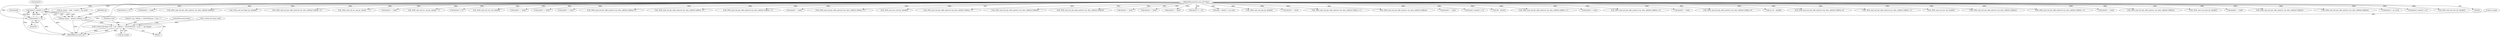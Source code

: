 digraph "0_radare2_bbb4af56003c1afdad67af0c4339267ca38b1017@array" {
"1001226" [label="(Call,data[1] | data[2] << 8)"];
"1000267" [label="(MethodParameterIn,const ut8 *data)"];
"1001230" [label="(Call,data[2] << 8)"];
"1001222" [label="(Call,op->jump = data[1] | data[2] << 8)"];
"1001245" [label="(Call,r_strbuf_setf (&op->esil, \"1,pc,-,0xff,sp,+,=[2],0x%04x,pc,=,2,sp,-=\", op->jump))"];
"1001167" [label="(Call,op->jump = addr + data[1] + op->size)"];
"1001274" [label="(Call,data[2] << 8)"];
"1001415" [label="(Call,data[0] == 0xa9)"];
"1001245" [label="(Call,r_strbuf_setf (&op->esil, \"1,pc,-,0xff,sp,+,=[2],0x%04x,pc,=,2,sp,-=\", op->jump))"];
"1000662" [label="(Call,_6502_anal_esil_get_addr_pattern1 (op, data, addrbuf, buffsize))"];
"1000479" [label="(Call,_6502_anal_esil_flags (op, data[0]))"];
"1000918" [label="(Call,_6502_anal_esil_get_addr_pattern2 (op, data, addrbuf, buffsize, 'x'))"];
"1000973" [label="(Call,_6502_anal_esil_inc_reg (op, data[0], \"+\"))"];
"1000711" [label="(Call,data[0] == 0x49)"];
"1000992" [label="(Call,_6502_anal_esil_inc_reg (op, data[0], \"-\"))"];
"1001246" [label="(Call,&op->esil)"];
"1001310" [label="(Call,data[2] << 8)"];
"1001683" [label="(Call,_6502_anal_esil_mov (op, data[0]))"];
"1000576" [label="(Call,data[0] == 0xe9)"];
"1000625" [label="(Call,data[0] == 0x09)"];
"1000833" [label="(Call,data[0] == 0x2a)"];
"1000492" [label="(Call,_6502_anal_esil_get_addr_pattern3 (op, data, addrbuf, buffsize, 0))"];
"1001449" [label="(Call,_6502_anal_esil_get_addr_pattern2 (op, data, addrbuf, buffsize, 'y'))"];
"1001227" [label="(Call,data[1])"];
"1000803" [label="(Call,_6502_anal_esil_get_addr_pattern2 (op, data, addrbuf, buffsize, 'x'))"];
"1001063" [label="(Call,data[0] == 0xe0)"];
"1000944" [label="(Call,_6502_anal_esil_get_addr_pattern2 (op, data, addrbuf, buffsize, 'x'))"];
"1000267" [label="(MethodParameterIn,const ut8 *data)"];
"1001715" [label="(MethodReturn,static int)"];
"1001205" [label="(Call,_6502_anal_esil_ccall (op, data[0]))"];
"1001237" [label="(Identifier,op)"];
"1001554" [label="(Call,_6502_anal_esil_get_addr_pattern2 (op, data, addrbuf, buffsize, 'y'))"];
"1001250" [label="(Literal,\"1,pc,-,0xff,sp,+,=[2],0x%04x,pc,=,2,sp,-=\")"];
"1001254" [label="(ControlStructure,break;)"];
"1000619" [label="(Call,_6502_anal_esil_get_addr_pattern1 (op, data, addrbuf, buffsize))"];
"1000521" [label="(Call,_6502_anal_esil_get_addr_pattern1 (op, data, addrbuf, buffsize))"];
"1001108" [label="(Call,data[0] == 0xc0)"];
"1000746" [label="(Call,data[0] == 0x0a)"];
"1000668" [label="(Call,data[0] == 0x29)"];
"1001162" [label="(Call,data[1] <= 127)"];
"1001171" [label="(Call,addr + data[1] + op->size)"];
"1001641" [label="(Call,_6502_anal_esil_pop (op, data[0]))"];
"1001018" [label="(Call,data[0] == 0xc9)"];
"1001251" [label="(Call,op->jump)"];
"1001576" [label="(Call,_6502_anal_esil_get_addr_pattern3 (op, data, addrbuf, buffsize, 'x'))"];
"1001533" [label="(Call,_6502_anal_esil_get_addr_pattern1 (op, data, addrbuf, buffsize))"];
"1000789" [label="(Call,data[0] == 0x4a)"];
"1001223" [label="(Call,op->jump)"];
"1001306" [label="(Call,data[1] | data[2] << 8)"];
"1001188" [label="(Call,256 - data[1])"];
"1000890" [label="(Call,_6502_anal_esil_get_addr_pattern2 (op, data, addrbuf, buffsize, 'x'))"];
"1001456" [label="(Call,data[0] == 0xa2)"];
"1001490" [label="(Call,_6502_anal_esil_get_addr_pattern3 (op, data, addrbuf, buffsize, 'x'))"];
"1000876" [label="(Call,data[0] == 0x6a)"];
"1001056" [label="(Call,_6502_anal_esil_get_addr_pattern3 (op, data, addrbuf, buffsize, 0))"];
"1000306" [label="(Call,op->id = data[0])"];
"1001101" [label="(Call,_6502_anal_esil_get_addr_pattern3 (op, data, addrbuf, buffsize, 0))"];
"1000847" [label="(Call,_6502_anal_esil_get_addr_pattern2 (op, data, addrbuf, buffsize, 'x'))"];
"1001661" [label="(Call,_6502_anal_esil_mov (op, data[0]))"];
"1001231" [label="(Call,data[2])"];
"1001409" [label="(Call,_6502_anal_esil_get_addr_pattern1 (op, data, addrbuf, buffsize))"];
"1001226" [label="(Call,data[1] | data[2] << 8)"];
"1000760" [label="(Call,_6502_anal_esil_get_addr_pattern2 (op, data, addrbuf, buffsize, 'x'))"];
"1001497" [label="(Call,data[0] == 0xa0)"];
"1000705" [label="(Call,_6502_anal_esil_get_addr_pattern1 (op, data, addrbuf, buffsize))"];
"1001230" [label="(Call,data[2] << 8)"];
"1001234" [label="(Literal,8)"];
"1001222" [label="(Call,op->jump = data[1] | data[2] << 8)"];
"1001612" [label="(Call,_6502_anal_esil_push (op, data[0]))"];
"1000527" [label="(Call,data[0] == 0x69)"];
"1001012" [label="(Call,_6502_anal_esil_get_addr_pattern1 (op, data, addrbuf, buffsize))"];
"1000322" [label="(Block,)"];
"1000313" [label="(Call,r_strbuf_init (&op->esil))"];
"1000570" [label="(Call,_6502_anal_esil_get_addr_pattern1 (op, data, addrbuf, buffsize))"];
"1001173" [label="(Call,data[1] + op->size)"];
"1001270" [label="(Call,data[1] | data[2] << 8)"];
"1001705" [label="(Call,_6502_anal_esil_mov (op, data[0]))"];
"1001226" -> "1001222"  [label="AST: "];
"1001226" -> "1001230"  [label="CFG: "];
"1001227" -> "1001226"  [label="AST: "];
"1001230" -> "1001226"  [label="AST: "];
"1001222" -> "1001226"  [label="CFG: "];
"1001226" -> "1001715"  [label="DDG: "];
"1001226" -> "1001715"  [label="DDG: "];
"1001226" -> "1001222"  [label="DDG: "];
"1001226" -> "1001222"  [label="DDG: "];
"1000267" -> "1001226"  [label="DDG: "];
"1001230" -> "1001226"  [label="DDG: "];
"1001230" -> "1001226"  [label="DDG: "];
"1000267" -> "1000263"  [label="AST: "];
"1000267" -> "1001715"  [label="DDG: "];
"1000267" -> "1000306"  [label="DDG: "];
"1000267" -> "1000479"  [label="DDG: "];
"1000267" -> "1000492"  [label="DDG: "];
"1000267" -> "1000521"  [label="DDG: "];
"1000267" -> "1000527"  [label="DDG: "];
"1000267" -> "1000570"  [label="DDG: "];
"1000267" -> "1000576"  [label="DDG: "];
"1000267" -> "1000619"  [label="DDG: "];
"1000267" -> "1000625"  [label="DDG: "];
"1000267" -> "1000662"  [label="DDG: "];
"1000267" -> "1000668"  [label="DDG: "];
"1000267" -> "1000705"  [label="DDG: "];
"1000267" -> "1000711"  [label="DDG: "];
"1000267" -> "1000746"  [label="DDG: "];
"1000267" -> "1000760"  [label="DDG: "];
"1000267" -> "1000789"  [label="DDG: "];
"1000267" -> "1000803"  [label="DDG: "];
"1000267" -> "1000833"  [label="DDG: "];
"1000267" -> "1000847"  [label="DDG: "];
"1000267" -> "1000876"  [label="DDG: "];
"1000267" -> "1000890"  [label="DDG: "];
"1000267" -> "1000918"  [label="DDG: "];
"1000267" -> "1000944"  [label="DDG: "];
"1000267" -> "1000973"  [label="DDG: "];
"1000267" -> "1000992"  [label="DDG: "];
"1000267" -> "1001012"  [label="DDG: "];
"1000267" -> "1001018"  [label="DDG: "];
"1000267" -> "1001056"  [label="DDG: "];
"1000267" -> "1001063"  [label="DDG: "];
"1000267" -> "1001101"  [label="DDG: "];
"1000267" -> "1001108"  [label="DDG: "];
"1000267" -> "1001162"  [label="DDG: "];
"1000267" -> "1001167"  [label="DDG: "];
"1000267" -> "1001171"  [label="DDG: "];
"1000267" -> "1001173"  [label="DDG: "];
"1000267" -> "1001188"  [label="DDG: "];
"1000267" -> "1001205"  [label="DDG: "];
"1000267" -> "1001230"  [label="DDG: "];
"1000267" -> "1001270"  [label="DDG: "];
"1000267" -> "1001274"  [label="DDG: "];
"1000267" -> "1001306"  [label="DDG: "];
"1000267" -> "1001310"  [label="DDG: "];
"1000267" -> "1001409"  [label="DDG: "];
"1000267" -> "1001415"  [label="DDG: "];
"1000267" -> "1001449"  [label="DDG: "];
"1000267" -> "1001456"  [label="DDG: "];
"1000267" -> "1001490"  [label="DDG: "];
"1000267" -> "1001497"  [label="DDG: "];
"1000267" -> "1001533"  [label="DDG: "];
"1000267" -> "1001554"  [label="DDG: "];
"1000267" -> "1001576"  [label="DDG: "];
"1000267" -> "1001612"  [label="DDG: "];
"1000267" -> "1001641"  [label="DDG: "];
"1000267" -> "1001661"  [label="DDG: "];
"1000267" -> "1001683"  [label="DDG: "];
"1000267" -> "1001705"  [label="DDG: "];
"1001230" -> "1001234"  [label="CFG: "];
"1001231" -> "1001230"  [label="AST: "];
"1001234" -> "1001230"  [label="AST: "];
"1001230" -> "1001715"  [label="DDG: "];
"1001222" -> "1000322"  [label="AST: "];
"1001223" -> "1001222"  [label="AST: "];
"1001237" -> "1001222"  [label="CFG: "];
"1001222" -> "1001715"  [label="DDG: "];
"1001222" -> "1001245"  [label="DDG: "];
"1001245" -> "1000322"  [label="AST: "];
"1001245" -> "1001251"  [label="CFG: "];
"1001246" -> "1001245"  [label="AST: "];
"1001250" -> "1001245"  [label="AST: "];
"1001251" -> "1001245"  [label="AST: "];
"1001254" -> "1001245"  [label="CFG: "];
"1001245" -> "1001715"  [label="DDG: "];
"1001245" -> "1001715"  [label="DDG: "];
"1001245" -> "1001715"  [label="DDG: "];
"1000313" -> "1001245"  [label="DDG: "];
}
